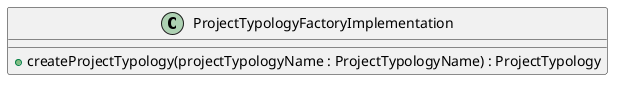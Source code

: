 @startuml

class ProjectTypologyFactoryImplementation {
+createProjectTypology(projectTypologyName : ProjectTypologyName) : ProjectTypology
}

@enduml